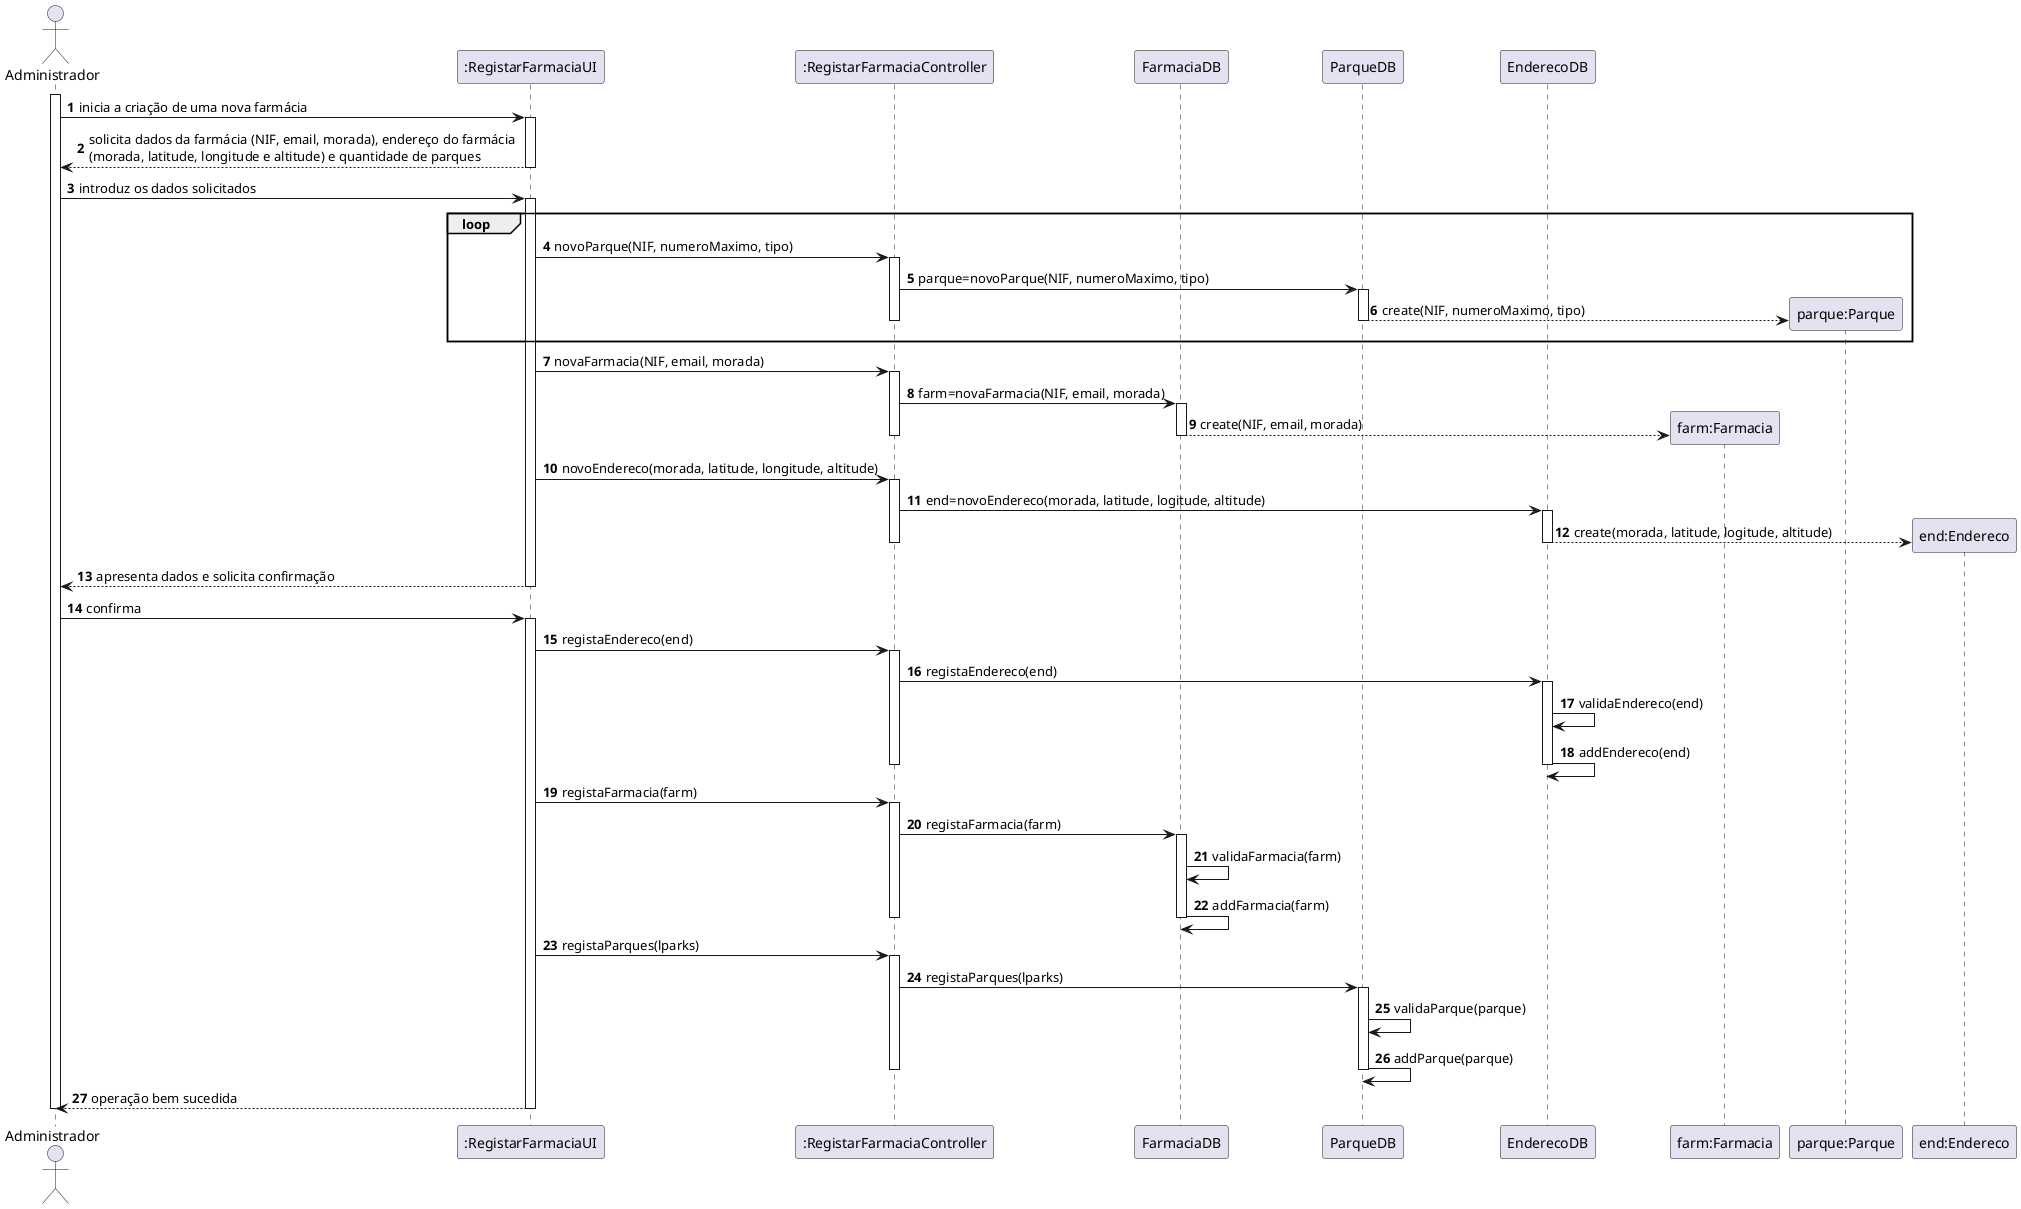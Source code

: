 @startuml
autonumber
actor "Administrador" as ADM

participant ":RegistarFarmaciaUI" as UI
participant ":RegistarFarmaciaController" as CTRL
participant "FarmaciaDB" as DB
participant "ParqueDB" as PDB
participant "EnderecoDB" as EDB
participant "farm:Farmacia" as FARMACIA
participant "parque:Parque" as PQ
participant "end:Endereco" as END

activate ADM
ADM -> UI : inicia a criação de uma nova farmácia
activate UI
UI --> ADM : solicita dados da farmácia (NIF, email, morada), endereço do farmácia \n(morada, latitude, longitude e altitude) e quantidade de parques
deactivate UI

ADM -> UI : introduz os dados solicitados
activate UI

loop
UI -> CTRL : novoParque(NIF, numeroMaximo, tipo)
activate CTRL
CTRL -> PDB: parque=novoParque(NIF, numeroMaximo, tipo)
activate PDB
PDB --> PQ ** : create(NIF, numeroMaximo, tipo)
deactivate PDB
deactivate CTRL
end loop

UI -> CTRL : novaFarmacia(NIF, email, morada)
activate CTRL

CTRL -> DB: farm=novaFarmacia(NIF, email, morada)
activate DB
DB --> FARMACIA ** : create(NIF, email, morada)
deactivate DB
deactivate CTRL

UI -> CTRL : novoEndereco(morada, latitude, longitude, altitude)
activate CTRL
CTRL -> EDB: end=novoEndereco(morada, latitude, logitude, altitude)
activate EDB
EDB --> END ** : create(morada, latitude, logitude, altitude)
deactivate EDB
deactivate CTRL

UI --> ADM : apresenta dados e solicita confirmação
deactivate UI

ADM -> UI : confirma
activate UI

UI -> CTRL: registaEndereco(end)
activate CTRL
CTRL ->EDB: registaEndereco(end)
activate EDB
EDB -> EDB: validaEndereco(end)
EDB -> EDB: addEndereco(end)

deactivate EDB
deactivate CTRL

UI -> CTRL: registaFarmacia(farm)
activate CTRL
CTRL ->DB: registaFarmacia(farm)
activate DB
DB -> DB: validaFarmacia(farm)
DB -> DB: addFarmacia(farm)

deactivate DB
deactivate CTRL


UI -> CTRL: registaParques(lparks)
activate CTRL
CTRL ->PDB: registaParques(lparks)
activate PDB
PDB -> PDB: validaParque(parque)
PDB -> PDB: addParque(parque)

deactivate PDB
deactivate CTRL

UI --> ADM : operação bem sucedida
deactivate UI

deactivate ADM

@enduml
